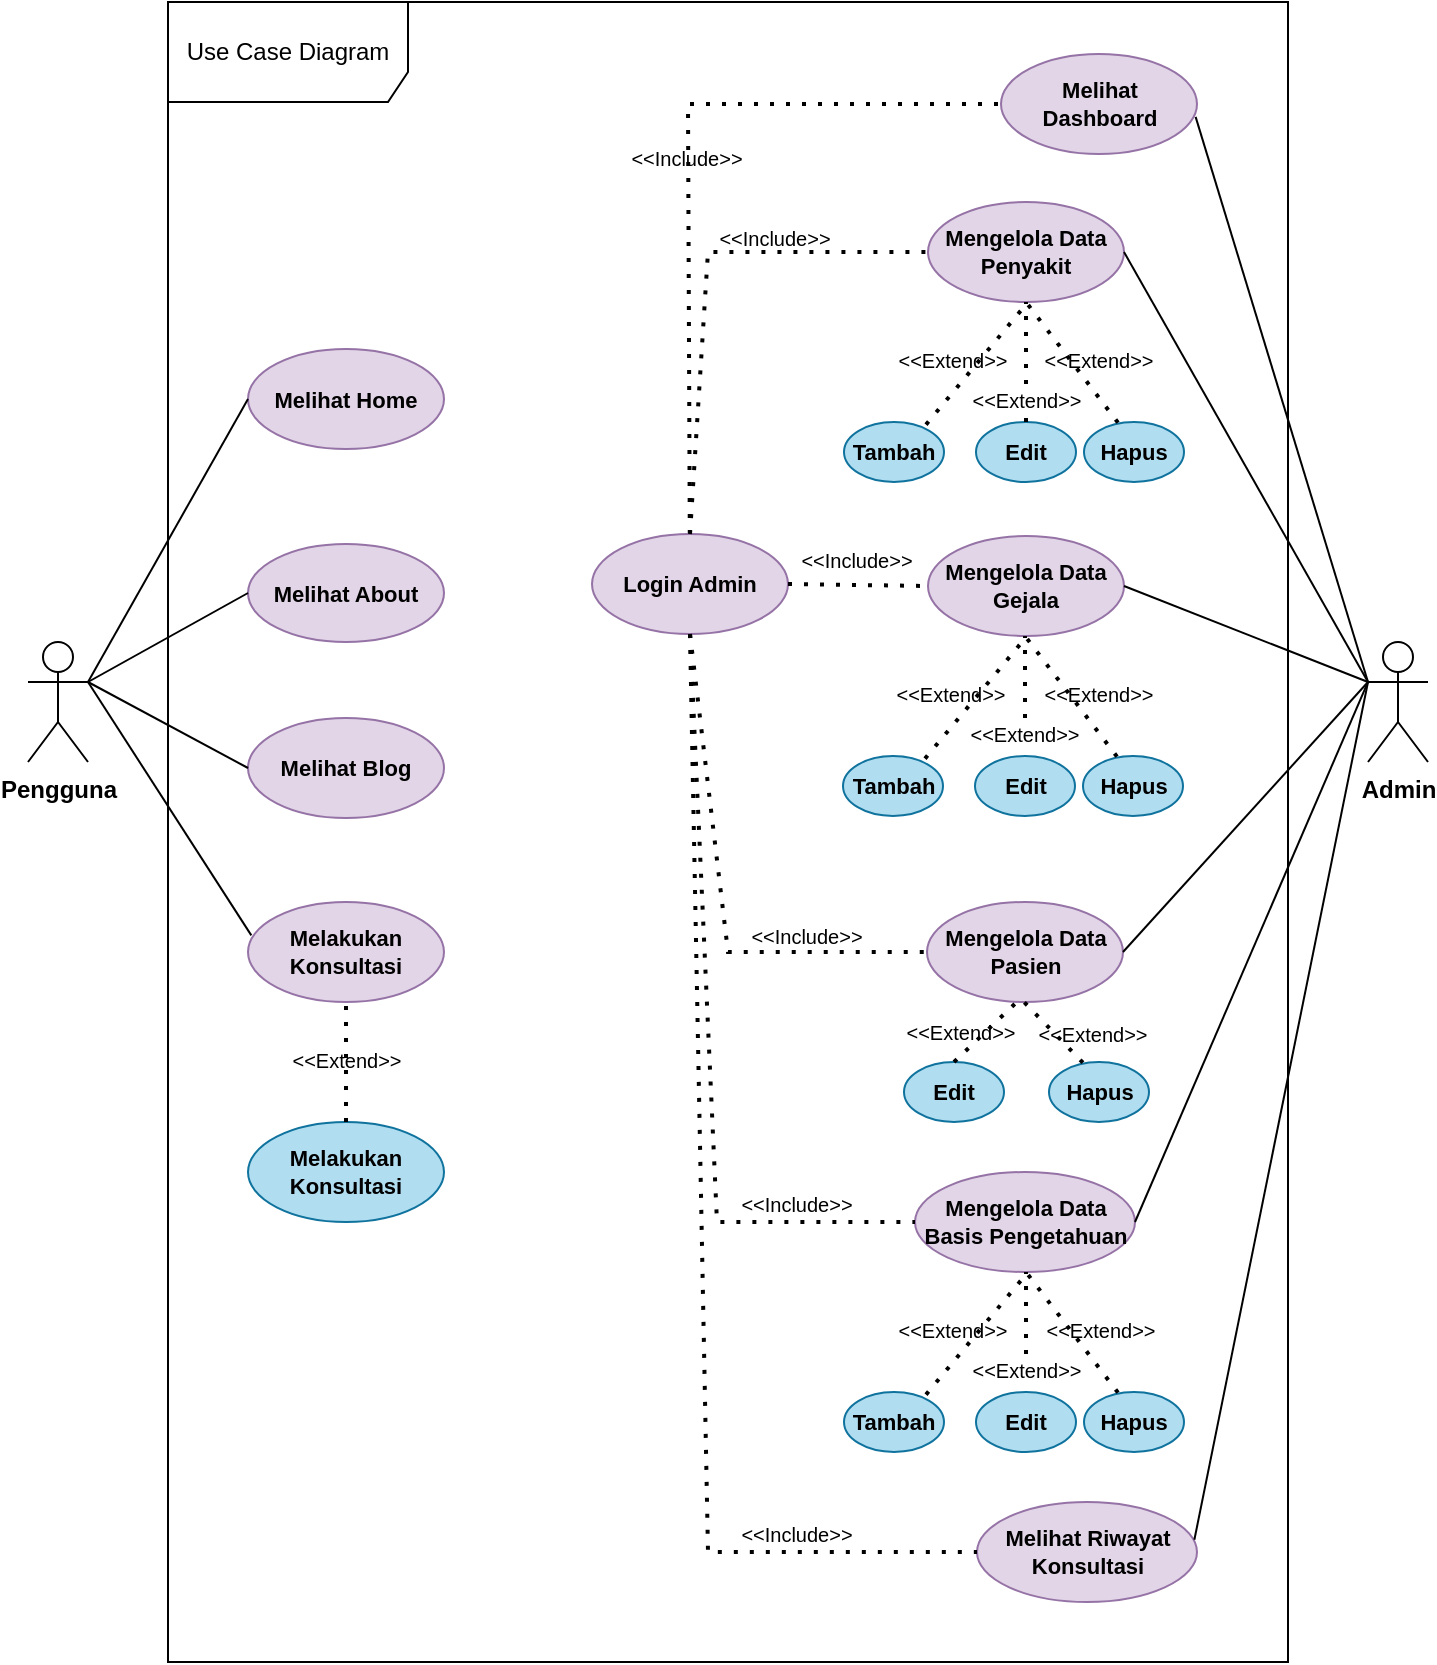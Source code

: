 <mxfile version="21.3.8" type="github" pages="2">
  <diagram name="Halaman-1" id="xa_9cUXO3RMpBKNxqR6e">
    <mxGraphModel dx="954" dy="616" grid="1" gridSize="10" guides="1" tooltips="1" connect="1" arrows="1" fold="1" page="1" pageScale="1" pageWidth="827" pageHeight="1169" math="0" shadow="0">
      <root>
        <mxCell id="0" />
        <mxCell id="1" parent="0" />
        <mxCell id="5mGTaYzWhihR_Vn_aPCU-1" value="Use Case Diagram" style="shape=umlFrame;whiteSpace=wrap;html=1;pointerEvents=0;width=120;height=50;" parent="1" vertex="1">
          <mxGeometry x="120" y="190" width="560" height="830" as="geometry" />
        </mxCell>
        <mxCell id="5mGTaYzWhihR_Vn_aPCU-12" value="&lt;b&gt;Pengguna&lt;/b&gt;" style="shape=umlActor;verticalLabelPosition=bottom;verticalAlign=top;html=1;" parent="1" vertex="1">
          <mxGeometry x="50" y="510" width="30" height="60" as="geometry" />
        </mxCell>
        <mxCell id="5mGTaYzWhihR_Vn_aPCU-14" value="&lt;b&gt;Admin&lt;/b&gt;" style="shape=umlActor;verticalLabelPosition=bottom;verticalAlign=top;html=1;" parent="1" vertex="1">
          <mxGeometry x="720" y="510" width="30" height="60" as="geometry" />
        </mxCell>
        <mxCell id="5mGTaYzWhihR_Vn_aPCU-16" value="&lt;span style=&quot;font-size: 11px;&quot;&gt;Melihat Home&lt;/span&gt;" style="ellipse;whiteSpace=wrap;html=1;fillColor=#e1d5e7;strokeColor=#9673a6;fontStyle=1;fontSize=11;" parent="1" vertex="1">
          <mxGeometry x="160" y="363.5" width="98" height="50" as="geometry" />
        </mxCell>
        <mxCell id="5mGTaYzWhihR_Vn_aPCU-19" value="Melakukan Konsultasi" style="ellipse;whiteSpace=wrap;html=1;align=center;fontStyle=1;fillColor=#e1d5e7;strokeColor=#9673a6;fontSize=11;" parent="1" vertex="1">
          <mxGeometry x="160" y="640" width="98" height="50" as="geometry" />
        </mxCell>
        <mxCell id="5mGTaYzWhihR_Vn_aPCU-23" value="Melihat About" style="ellipse;whiteSpace=wrap;html=1;align=center;fontStyle=1;fillColor=#e1d5e7;strokeColor=#9673a6;fontSize=11;" parent="1" vertex="1">
          <mxGeometry x="160" y="461" width="98" height="49" as="geometry" />
        </mxCell>
        <mxCell id="5mGTaYzWhihR_Vn_aPCU-24" value="Melihat Blog" style="ellipse;whiteSpace=wrap;html=1;align=center;fontStyle=1;fillColor=#e1d5e7;strokeColor=#9673a6;fontSize=11;" parent="1" vertex="1">
          <mxGeometry x="160" y="548" width="98" height="50" as="geometry" />
        </mxCell>
        <mxCell id="5mGTaYzWhihR_Vn_aPCU-26" value="" style="endArrow=none;html=1;rounded=0;entryX=0;entryY=0.5;entryDx=0;entryDy=0;exitX=1;exitY=0.333;exitDx=0;exitDy=0;exitPerimeter=0;" parent="1" source="5mGTaYzWhihR_Vn_aPCU-12" target="5mGTaYzWhihR_Vn_aPCU-16" edge="1">
          <mxGeometry width="50" height="50" relative="1" as="geometry">
            <mxPoint x="90" y="530" as="sourcePoint" />
            <mxPoint x="140" y="480" as="targetPoint" />
          </mxGeometry>
        </mxCell>
        <mxCell id="5mGTaYzWhihR_Vn_aPCU-27" value="" style="endArrow=none;html=1;rounded=0;entryX=0;entryY=0.5;entryDx=0;entryDy=0;" parent="1" target="5mGTaYzWhihR_Vn_aPCU-23" edge="1">
          <mxGeometry width="50" height="50" relative="1" as="geometry">
            <mxPoint x="80" y="530" as="sourcePoint" />
            <mxPoint x="160" y="510" as="targetPoint" />
          </mxGeometry>
        </mxCell>
        <mxCell id="5mGTaYzWhihR_Vn_aPCU-28" value="" style="endArrow=none;html=1;rounded=0;entryX=0;entryY=0.5;entryDx=0;entryDy=0;" parent="1" target="5mGTaYzWhihR_Vn_aPCU-24" edge="1">
          <mxGeometry width="50" height="50" relative="1" as="geometry">
            <mxPoint x="80" y="530" as="sourcePoint" />
            <mxPoint x="190" y="610" as="targetPoint" />
          </mxGeometry>
        </mxCell>
        <mxCell id="5mGTaYzWhihR_Vn_aPCU-29" value="" style="endArrow=none;html=1;rounded=0;entryX=0.017;entryY=0.334;entryDx=0;entryDy=0;entryPerimeter=0;" parent="1" target="5mGTaYzWhihR_Vn_aPCU-19" edge="1">
          <mxGeometry width="50" height="50" relative="1" as="geometry">
            <mxPoint x="80" y="530" as="sourcePoint" />
            <mxPoint x="190" y="680" as="targetPoint" />
          </mxGeometry>
        </mxCell>
        <mxCell id="5mGTaYzWhihR_Vn_aPCU-31" value="Melakukan Konsultasi" style="ellipse;whiteSpace=wrap;html=1;align=center;fontStyle=1;fontSize=11;fillColor=#b1ddf0;strokeColor=#10739e;" parent="1" vertex="1">
          <mxGeometry x="160" y="750" width="98" height="50" as="geometry" />
        </mxCell>
        <mxCell id="5mGTaYzWhihR_Vn_aPCU-35" value="" style="endArrow=none;dashed=1;html=1;dashPattern=1 3;strokeWidth=2;rounded=0;entryX=0.5;entryY=1;entryDx=0;entryDy=0;exitX=0.5;exitY=0;exitDx=0;exitDy=0;" parent="1" source="5mGTaYzWhihR_Vn_aPCU-31" target="5mGTaYzWhihR_Vn_aPCU-19" edge="1">
          <mxGeometry width="50" height="50" relative="1" as="geometry">
            <mxPoint x="210" y="740" as="sourcePoint" />
            <mxPoint x="260" y="690" as="targetPoint" />
          </mxGeometry>
        </mxCell>
        <mxCell id="5mGTaYzWhihR_Vn_aPCU-37" value="&lt;font style=&quot;font-size: 10px;&quot;&gt;&amp;lt;&amp;lt;Extend&amp;gt;&amp;gt;&lt;/font&gt;" style="text;html=1;strokeColor=none;fillColor=none;align=center;verticalAlign=middle;whiteSpace=wrap;rounded=0;fontStyle=0;fontSize=10;" parent="1" vertex="1">
          <mxGeometry x="174.5" y="711" width="69" height="15" as="geometry" />
        </mxCell>
        <mxCell id="5mGTaYzWhihR_Vn_aPCU-38" value="&lt;span style=&quot;font-size: 11px;&quot;&gt;Melihat Dashboard&lt;/span&gt;" style="ellipse;whiteSpace=wrap;html=1;fillColor=#e1d5e7;strokeColor=#9673a6;fontStyle=1;fontSize=11;" parent="1" vertex="1">
          <mxGeometry x="536.5" y="216" width="98" height="50" as="geometry" />
        </mxCell>
        <mxCell id="5mGTaYzWhihR_Vn_aPCU-39" value="&lt;span style=&quot;font-size: 11px;&quot;&gt;Melihat Riwayat Konsultasi&lt;/span&gt;" style="ellipse;whiteSpace=wrap;html=1;fillColor=#e1d5e7;strokeColor=#9673a6;fontStyle=1;fontSize=11;" parent="1" vertex="1">
          <mxGeometry x="524.5" y="940" width="110" height="50" as="geometry" />
        </mxCell>
        <mxCell id="5mGTaYzWhihR_Vn_aPCU-40" value="&lt;span style=&quot;font-size: 11px;&quot;&gt;Mengelola Data Pasien&lt;br&gt;&lt;/span&gt;" style="ellipse;whiteSpace=wrap;html=1;fillColor=#e1d5e7;strokeColor=#9673a6;fontStyle=1;fontSize=11;" parent="1" vertex="1">
          <mxGeometry x="499.5" y="640" width="98" height="50" as="geometry" />
        </mxCell>
        <mxCell id="5mGTaYzWhihR_Vn_aPCU-41" value="&lt;span style=&quot;font-size: 11px;&quot;&gt;Mengelola Data Penyakit&lt;br&gt;&lt;/span&gt;" style="ellipse;whiteSpace=wrap;html=1;fillColor=#e1d5e7;strokeColor=#9673a6;fontStyle=1;fontSize=11;" parent="1" vertex="1">
          <mxGeometry x="500" y="290" width="98" height="50" as="geometry" />
        </mxCell>
        <mxCell id="5mGTaYzWhihR_Vn_aPCU-42" value="&lt;span style=&quot;font-size: 11px;&quot;&gt;Mengelola Data Gejala&lt;br&gt;&lt;/span&gt;" style="ellipse;whiteSpace=wrap;html=1;fillColor=#e1d5e7;strokeColor=#9673a6;fontStyle=1;fontSize=11;" parent="1" vertex="1">
          <mxGeometry x="500" y="457" width="98" height="50" as="geometry" />
        </mxCell>
        <mxCell id="5mGTaYzWhihR_Vn_aPCU-43" value="&lt;span style=&quot;font-size: 11px;&quot;&gt;Mengelola Data Basis Pengetahuan&lt;br&gt;&lt;/span&gt;" style="ellipse;whiteSpace=wrap;html=1;fillColor=#e1d5e7;strokeColor=#9673a6;fontStyle=1;fontSize=11;" parent="1" vertex="1">
          <mxGeometry x="493.5" y="775" width="110" height="50" as="geometry" />
        </mxCell>
        <mxCell id="5mGTaYzWhihR_Vn_aPCU-60" value="" style="endArrow=none;html=1;rounded=0;entryX=1;entryY=0.5;entryDx=0;entryDy=0;exitX=0;exitY=0.333;exitDx=0;exitDy=0;exitPerimeter=0;" parent="1" source="5mGTaYzWhihR_Vn_aPCU-14" target="5mGTaYzWhihR_Vn_aPCU-41" edge="1">
          <mxGeometry width="50" height="50" relative="1" as="geometry">
            <mxPoint x="580" y="475" as="sourcePoint" />
            <mxPoint x="702" y="370" as="targetPoint" />
          </mxGeometry>
        </mxCell>
        <mxCell id="5mGTaYzWhihR_Vn_aPCU-61" value="" style="endArrow=none;html=1;rounded=0;entryX=1;entryY=0.5;entryDx=0;entryDy=0;exitX=0;exitY=0.333;exitDx=0;exitDy=0;exitPerimeter=0;" parent="1" source="5mGTaYzWhihR_Vn_aPCU-14" target="5mGTaYzWhihR_Vn_aPCU-42" edge="1">
          <mxGeometry width="50" height="50" relative="1" as="geometry">
            <mxPoint x="720" y="430" as="sourcePoint" />
            <mxPoint x="608" y="325" as="targetPoint" />
          </mxGeometry>
        </mxCell>
        <mxCell id="5mGTaYzWhihR_Vn_aPCU-62" value="" style="endArrow=none;html=1;rounded=0;entryX=1;entryY=0.5;entryDx=0;entryDy=0;" parent="1" target="5mGTaYzWhihR_Vn_aPCU-40" edge="1">
          <mxGeometry width="50" height="50" relative="1" as="geometry">
            <mxPoint x="720" y="530" as="sourcePoint" />
            <mxPoint x="608" y="455" as="targetPoint" />
          </mxGeometry>
        </mxCell>
        <mxCell id="5mGTaYzWhihR_Vn_aPCU-63" value="" style="endArrow=none;html=1;rounded=0;entryX=1;entryY=0.5;entryDx=0;entryDy=0;exitX=0;exitY=0.333;exitDx=0;exitDy=0;exitPerimeter=0;" parent="1" source="5mGTaYzWhihR_Vn_aPCU-14" target="5mGTaYzWhihR_Vn_aPCU-43" edge="1">
          <mxGeometry width="50" height="50" relative="1" as="geometry">
            <mxPoint x="720" y="430" as="sourcePoint" />
            <mxPoint x="608" y="565" as="targetPoint" />
          </mxGeometry>
        </mxCell>
        <mxCell id="5mGTaYzWhihR_Vn_aPCU-69" value="Hapus" style="ellipse;whiteSpace=wrap;html=1;align=center;fontStyle=1;fontSize=11;fillColor=#b1ddf0;strokeColor=#10739e;" parent="1" vertex="1">
          <mxGeometry x="560.5" y="720" width="50" height="30" as="geometry" />
        </mxCell>
        <mxCell id="5mGTaYzWhihR_Vn_aPCU-72" value="Edit" style="ellipse;whiteSpace=wrap;html=1;align=center;fontStyle=1;fontSize=11;fillColor=#b1ddf0;strokeColor=#10739e;" parent="1" vertex="1">
          <mxGeometry x="488" y="720" width="50" height="30" as="geometry" />
        </mxCell>
        <mxCell id="5mGTaYzWhihR_Vn_aPCU-77" value="" style="endArrow=none;html=1;rounded=0;entryX=0.988;entryY=0.378;entryDx=0;entryDy=0;exitX=0;exitY=0.333;exitDx=0;exitDy=0;exitPerimeter=0;entryPerimeter=0;" parent="1" source="5mGTaYzWhihR_Vn_aPCU-14" target="5mGTaYzWhihR_Vn_aPCU-39" edge="1">
          <mxGeometry width="50" height="50" relative="1" as="geometry">
            <mxPoint x="720" y="430" as="sourcePoint" />
            <mxPoint x="614" y="675" as="targetPoint" />
          </mxGeometry>
        </mxCell>
        <mxCell id="5mGTaYzWhihR_Vn_aPCU-79" value="Hapus" style="ellipse;whiteSpace=wrap;html=1;align=center;fontStyle=1;fontSize=11;fillColor=#b1ddf0;strokeColor=#10739e;" parent="1" vertex="1">
          <mxGeometry x="578" y="400" width="50" height="30" as="geometry" />
        </mxCell>
        <mxCell id="5mGTaYzWhihR_Vn_aPCU-80" value="Edit" style="ellipse;whiteSpace=wrap;html=1;align=center;fontStyle=1;fontSize=11;fillColor=#b1ddf0;strokeColor=#10739e;" parent="1" vertex="1">
          <mxGeometry x="524" y="400" width="50" height="30" as="geometry" />
        </mxCell>
        <mxCell id="5mGTaYzWhihR_Vn_aPCU-81" value="Tambah" style="ellipse;whiteSpace=wrap;html=1;align=center;fontStyle=1;fontSize=11;fillColor=#b1ddf0;strokeColor=#10739e;" parent="1" vertex="1">
          <mxGeometry x="458" y="400" width="50" height="30" as="geometry" />
        </mxCell>
        <mxCell id="5mGTaYzWhihR_Vn_aPCU-85" value="" style="endArrow=none;html=1;rounded=0;entryX=0.993;entryY=0.629;entryDx=0;entryDy=0;entryPerimeter=0;" parent="1" target="5mGTaYzWhihR_Vn_aPCU-38" edge="1">
          <mxGeometry width="50" height="50" relative="1" as="geometry">
            <mxPoint x="720" y="530" as="sourcePoint" />
            <mxPoint x="608" y="325" as="targetPoint" />
          </mxGeometry>
        </mxCell>
        <mxCell id="5mGTaYzWhihR_Vn_aPCU-86" value="" style="endArrow=none;dashed=1;html=1;dashPattern=1 3;strokeWidth=2;rounded=0;exitX=0.82;exitY=0.044;exitDx=0;exitDy=0;exitPerimeter=0;" parent="1" source="5mGTaYzWhihR_Vn_aPCU-81" edge="1">
          <mxGeometry width="50" height="50" relative="1" as="geometry">
            <mxPoint x="460" y="320" as="sourcePoint" />
            <mxPoint x="550" y="340" as="targetPoint" />
          </mxGeometry>
        </mxCell>
        <mxCell id="5mGTaYzWhihR_Vn_aPCU-87" value="" style="endArrow=none;dashed=1;html=1;dashPattern=1 3;strokeWidth=2;rounded=0;entryX=0.5;entryY=1;entryDx=0;entryDy=0;exitX=0.5;exitY=0;exitDx=0;exitDy=0;" parent="1" source="5mGTaYzWhihR_Vn_aPCU-90" target="5mGTaYzWhihR_Vn_aPCU-41" edge="1">
          <mxGeometry width="50" height="50" relative="1" as="geometry">
            <mxPoint x="495" y="370" as="sourcePoint" />
            <mxPoint x="549" y="350" as="targetPoint" />
          </mxGeometry>
        </mxCell>
        <mxCell id="5mGTaYzWhihR_Vn_aPCU-88" value="" style="endArrow=none;dashed=1;html=1;dashPattern=1 3;strokeWidth=2;rounded=0;entryX=0.5;entryY=1;entryDx=0;entryDy=0;exitX=0.34;exitY=0.011;exitDx=0;exitDy=0;exitPerimeter=0;" parent="1" source="5mGTaYzWhihR_Vn_aPCU-79" target="5mGTaYzWhihR_Vn_aPCU-41" edge="1">
          <mxGeometry width="50" height="50" relative="1" as="geometry">
            <mxPoint x="495" y="370" as="sourcePoint" />
            <mxPoint x="549" y="350" as="targetPoint" />
          </mxGeometry>
        </mxCell>
        <mxCell id="5mGTaYzWhihR_Vn_aPCU-89" value="&lt;font style=&quot;font-size: 10px;&quot;&gt;&amp;lt;&amp;lt;Extend&amp;gt;&amp;gt;&lt;/font&gt;" style="text;html=1;strokeColor=none;fillColor=none;align=center;verticalAlign=middle;whiteSpace=wrap;rounded=0;fontStyle=0;fontSize=10;" parent="1" vertex="1">
          <mxGeometry x="477.5" y="361" width="69" height="15" as="geometry" />
        </mxCell>
        <mxCell id="5mGTaYzWhihR_Vn_aPCU-91" value="" style="endArrow=none;dashed=1;html=1;dashPattern=1 3;strokeWidth=2;rounded=0;entryX=0.5;entryY=1;entryDx=0;entryDy=0;exitX=0.5;exitY=0;exitDx=0;exitDy=0;" parent="1" source="5mGTaYzWhihR_Vn_aPCU-80" target="5mGTaYzWhihR_Vn_aPCU-90" edge="1">
          <mxGeometry width="50" height="50" relative="1" as="geometry">
            <mxPoint x="549" y="400" as="sourcePoint" />
            <mxPoint x="549" y="340" as="targetPoint" />
          </mxGeometry>
        </mxCell>
        <mxCell id="5mGTaYzWhihR_Vn_aPCU-90" value="&lt;font style=&quot;font-size: 10px;&quot;&gt;&amp;lt;&amp;lt;Extend&amp;gt;&amp;gt;&lt;/font&gt;" style="text;html=1;strokeColor=none;fillColor=none;align=center;verticalAlign=middle;whiteSpace=wrap;rounded=0;fontStyle=0;fontSize=10;" parent="1" vertex="1">
          <mxGeometry x="514.5" y="381" width="69" height="15" as="geometry" />
        </mxCell>
        <mxCell id="5mGTaYzWhihR_Vn_aPCU-92" value="&lt;font style=&quot;font-size: 10px;&quot;&gt;&amp;lt;&amp;lt;Extend&amp;gt;&amp;gt;&lt;/font&gt;" style="text;html=1;strokeColor=none;fillColor=none;align=center;verticalAlign=middle;whiteSpace=wrap;rounded=0;fontStyle=0;fontSize=10;" parent="1" vertex="1">
          <mxGeometry x="550.5" y="361" width="69" height="15" as="geometry" />
        </mxCell>
        <mxCell id="5mGTaYzWhihR_Vn_aPCU-93" value="Hapus" style="ellipse;whiteSpace=wrap;html=1;align=center;fontStyle=1;fontSize=11;fillColor=#b1ddf0;strokeColor=#10739e;" parent="1" vertex="1">
          <mxGeometry x="577.5" y="567" width="50" height="30" as="geometry" />
        </mxCell>
        <mxCell id="5mGTaYzWhihR_Vn_aPCU-94" value="Edit" style="ellipse;whiteSpace=wrap;html=1;align=center;fontStyle=1;fontSize=11;fillColor=#b1ddf0;strokeColor=#10739e;" parent="1" vertex="1">
          <mxGeometry x="523.5" y="567" width="50" height="30" as="geometry" />
        </mxCell>
        <mxCell id="5mGTaYzWhihR_Vn_aPCU-95" value="Tambah" style="ellipse;whiteSpace=wrap;html=1;align=center;fontStyle=1;fontSize=11;fillColor=#b1ddf0;strokeColor=#10739e;" parent="1" vertex="1">
          <mxGeometry x="457.5" y="567" width="50" height="30" as="geometry" />
        </mxCell>
        <mxCell id="5mGTaYzWhihR_Vn_aPCU-96" value="" style="endArrow=none;dashed=1;html=1;dashPattern=1 3;strokeWidth=2;rounded=0;exitX=0.82;exitY=0.044;exitDx=0;exitDy=0;exitPerimeter=0;" parent="1" source="5mGTaYzWhihR_Vn_aPCU-95" edge="1">
          <mxGeometry width="50" height="50" relative="1" as="geometry">
            <mxPoint x="459.5" y="487" as="sourcePoint" />
            <mxPoint x="549.5" y="507" as="targetPoint" />
          </mxGeometry>
        </mxCell>
        <mxCell id="5mGTaYzWhihR_Vn_aPCU-97" value="" style="endArrow=none;dashed=1;html=1;dashPattern=1 3;strokeWidth=2;rounded=0;entryX=0.5;entryY=1;entryDx=0;entryDy=0;exitX=0.5;exitY=0;exitDx=0;exitDy=0;" parent="1" source="5mGTaYzWhihR_Vn_aPCU-100" edge="1">
          <mxGeometry width="50" height="50" relative="1" as="geometry">
            <mxPoint x="494.5" y="537" as="sourcePoint" />
            <mxPoint x="548.5" y="507" as="targetPoint" />
          </mxGeometry>
        </mxCell>
        <mxCell id="5mGTaYzWhihR_Vn_aPCU-98" value="" style="endArrow=none;dashed=1;html=1;dashPattern=1 3;strokeWidth=2;rounded=0;entryX=0.5;entryY=1;entryDx=0;entryDy=0;exitX=0.34;exitY=0.011;exitDx=0;exitDy=0;exitPerimeter=0;" parent="1" source="5mGTaYzWhihR_Vn_aPCU-93" edge="1">
          <mxGeometry width="50" height="50" relative="1" as="geometry">
            <mxPoint x="494.5" y="537" as="sourcePoint" />
            <mxPoint x="548.5" y="507" as="targetPoint" />
          </mxGeometry>
        </mxCell>
        <mxCell id="5mGTaYzWhihR_Vn_aPCU-99" value="&lt;font style=&quot;font-size: 10px;&quot;&gt;&amp;lt;&amp;lt;Extend&amp;gt;&amp;gt;&lt;/font&gt;" style="text;html=1;strokeColor=none;fillColor=none;align=center;verticalAlign=middle;whiteSpace=wrap;rounded=0;fontStyle=0;fontSize=10;" parent="1" vertex="1">
          <mxGeometry x="477" y="528" width="69" height="15" as="geometry" />
        </mxCell>
        <mxCell id="5mGTaYzWhihR_Vn_aPCU-100" value="&lt;font style=&quot;font-size: 10px;&quot;&gt;&amp;lt;&amp;lt;Extend&amp;gt;&amp;gt;&lt;/font&gt;" style="text;html=1;strokeColor=none;fillColor=none;align=center;verticalAlign=middle;whiteSpace=wrap;rounded=0;fontStyle=0;fontSize=10;" parent="1" vertex="1">
          <mxGeometry x="514" y="548" width="69" height="15" as="geometry" />
        </mxCell>
        <mxCell id="5mGTaYzWhihR_Vn_aPCU-101" value="&lt;font style=&quot;font-size: 10px;&quot;&gt;&amp;lt;&amp;lt;Extend&amp;gt;&amp;gt;&lt;/font&gt;" style="text;html=1;strokeColor=none;fillColor=none;align=center;verticalAlign=middle;whiteSpace=wrap;rounded=0;fontStyle=0;fontSize=10;" parent="1" vertex="1">
          <mxGeometry x="551" y="528" width="69" height="15" as="geometry" />
        </mxCell>
        <mxCell id="5mGTaYzWhihR_Vn_aPCU-102" value="" style="endArrow=none;dashed=1;html=1;dashPattern=1 3;strokeWidth=2;rounded=0;entryX=0.5;entryY=1;entryDx=0;entryDy=0;exitX=0.339;exitY=0.011;exitDx=0;exitDy=0;exitPerimeter=0;" parent="1" source="5mGTaYzWhihR_Vn_aPCU-69" edge="1">
          <mxGeometry width="50" height="50" relative="1" as="geometry">
            <mxPoint x="574" y="711" as="sourcePoint" />
            <mxPoint x="548" y="690" as="targetPoint" />
          </mxGeometry>
        </mxCell>
        <mxCell id="5mGTaYzWhihR_Vn_aPCU-103" value="&lt;font style=&quot;font-size: 10px;&quot;&gt;&amp;lt;&amp;lt;Extend&amp;gt;&amp;gt;&lt;/font&gt;" style="text;html=1;strokeColor=none;fillColor=none;align=center;verticalAlign=middle;whiteSpace=wrap;rounded=0;fontStyle=0;fontSize=10;" parent="1" vertex="1">
          <mxGeometry x="548" y="698" width="69" height="15" as="geometry" />
        </mxCell>
        <mxCell id="5mGTaYzWhihR_Vn_aPCU-107" value="" style="endArrow=none;dashed=1;html=1;dashPattern=1 3;strokeWidth=2;rounded=0;entryX=0.45;entryY=1.016;entryDx=0;entryDy=0;exitX=0.5;exitY=0;exitDx=0;exitDy=0;entryPerimeter=0;" parent="1" source="5mGTaYzWhihR_Vn_aPCU-72" target="5mGTaYzWhihR_Vn_aPCU-40" edge="1">
          <mxGeometry width="50" height="50" relative="1" as="geometry">
            <mxPoint x="474.5" y="710" as="sourcePoint" />
            <mxPoint x="445.5" y="680" as="targetPoint" />
          </mxGeometry>
        </mxCell>
        <mxCell id="5mGTaYzWhihR_Vn_aPCU-108" value="&lt;font style=&quot;font-size: 10px;&quot;&gt;&amp;lt;&amp;lt;Extend&amp;gt;&amp;gt;&lt;/font&gt;" style="text;html=1;strokeColor=none;fillColor=none;align=center;verticalAlign=middle;whiteSpace=wrap;rounded=0;fontStyle=0;fontSize=10;" parent="1" vertex="1">
          <mxGeometry x="480.5" y="699" width="71" height="12" as="geometry" />
        </mxCell>
        <mxCell id="5mGTaYzWhihR_Vn_aPCU-109" value="Hapus" style="ellipse;whiteSpace=wrap;html=1;align=center;fontStyle=1;fontSize=11;fillColor=#b1ddf0;strokeColor=#10739e;" parent="1" vertex="1">
          <mxGeometry x="578" y="885" width="50" height="30" as="geometry" />
        </mxCell>
        <mxCell id="5mGTaYzWhihR_Vn_aPCU-110" value="Edit" style="ellipse;whiteSpace=wrap;html=1;align=center;fontStyle=1;fontSize=11;fillColor=#b1ddf0;strokeColor=#10739e;" parent="1" vertex="1">
          <mxGeometry x="524" y="885" width="50" height="30" as="geometry" />
        </mxCell>
        <mxCell id="5mGTaYzWhihR_Vn_aPCU-111" value="Tambah" style="ellipse;whiteSpace=wrap;html=1;align=center;fontStyle=1;fontSize=11;fillColor=#b1ddf0;strokeColor=#10739e;" parent="1" vertex="1">
          <mxGeometry x="458" y="885" width="50" height="30" as="geometry" />
        </mxCell>
        <mxCell id="5mGTaYzWhihR_Vn_aPCU-112" value="" style="endArrow=none;dashed=1;html=1;dashPattern=1 3;strokeWidth=2;rounded=0;exitX=0.82;exitY=0.044;exitDx=0;exitDy=0;exitPerimeter=0;" parent="1" source="5mGTaYzWhihR_Vn_aPCU-111" edge="1">
          <mxGeometry width="50" height="50" relative="1" as="geometry">
            <mxPoint x="460" y="805" as="sourcePoint" />
            <mxPoint x="550" y="825" as="targetPoint" />
          </mxGeometry>
        </mxCell>
        <mxCell id="5mGTaYzWhihR_Vn_aPCU-113" value="" style="endArrow=none;dashed=1;html=1;dashPattern=1 3;strokeWidth=2;rounded=0;entryX=0.5;entryY=1;entryDx=0;entryDy=0;exitX=0.5;exitY=0;exitDx=0;exitDy=0;" parent="1" source="5mGTaYzWhihR_Vn_aPCU-116" edge="1">
          <mxGeometry width="50" height="50" relative="1" as="geometry">
            <mxPoint x="495" y="855" as="sourcePoint" />
            <mxPoint x="549" y="825" as="targetPoint" />
          </mxGeometry>
        </mxCell>
        <mxCell id="5mGTaYzWhihR_Vn_aPCU-114" value="" style="endArrow=none;dashed=1;html=1;dashPattern=1 3;strokeWidth=2;rounded=0;entryX=0.5;entryY=1;entryDx=0;entryDy=0;exitX=0.34;exitY=0.011;exitDx=0;exitDy=0;exitPerimeter=0;" parent="1" source="5mGTaYzWhihR_Vn_aPCU-109" edge="1">
          <mxGeometry width="50" height="50" relative="1" as="geometry">
            <mxPoint x="495" y="855" as="sourcePoint" />
            <mxPoint x="549" y="825" as="targetPoint" />
          </mxGeometry>
        </mxCell>
        <mxCell id="5mGTaYzWhihR_Vn_aPCU-115" value="&lt;font style=&quot;font-size: 10px;&quot;&gt;&amp;lt;&amp;lt;Extend&amp;gt;&amp;gt;&lt;/font&gt;" style="text;html=1;strokeColor=none;fillColor=none;align=center;verticalAlign=middle;whiteSpace=wrap;rounded=0;fontStyle=0;fontSize=10;" parent="1" vertex="1">
          <mxGeometry x="477.5" y="846" width="69" height="15" as="geometry" />
        </mxCell>
        <mxCell id="5mGTaYzWhihR_Vn_aPCU-116" value="&lt;font style=&quot;font-size: 10px;&quot;&gt;&amp;lt;&amp;lt;Extend&amp;gt;&amp;gt;&lt;/font&gt;" style="text;html=1;strokeColor=none;fillColor=none;align=center;verticalAlign=middle;whiteSpace=wrap;rounded=0;fontStyle=0;fontSize=10;" parent="1" vertex="1">
          <mxGeometry x="514.5" y="866" width="69" height="15" as="geometry" />
        </mxCell>
        <mxCell id="5mGTaYzWhihR_Vn_aPCU-117" value="&lt;font style=&quot;font-size: 10px;&quot;&gt;&amp;lt;&amp;lt;Extend&amp;gt;&amp;gt;&lt;/font&gt;" style="text;html=1;strokeColor=none;fillColor=none;align=center;verticalAlign=middle;whiteSpace=wrap;rounded=0;fontStyle=0;fontSize=10;" parent="1" vertex="1">
          <mxGeometry x="551.5" y="846" width="69" height="15" as="geometry" />
        </mxCell>
        <mxCell id="5mGTaYzWhihR_Vn_aPCU-121" value="" style="endArrow=none;dashed=1;html=1;dashPattern=1 3;strokeWidth=2;rounded=0;entryX=0;entryY=0.5;entryDx=0;entryDy=0;" parent="1" source="5mGTaYzWhihR_Vn_aPCU-122" target="5mGTaYzWhihR_Vn_aPCU-38" edge="1">
          <mxGeometry width="50" height="50" relative="1" as="geometry">
            <mxPoint x="408" y="290" as="sourcePoint" />
            <mxPoint x="458" y="240" as="targetPoint" />
            <Array as="points">
              <mxPoint x="380" y="241" />
            </Array>
          </mxGeometry>
        </mxCell>
        <mxCell id="5mGTaYzWhihR_Vn_aPCU-122" value="&lt;span style=&quot;font-size: 11px;&quot;&gt;Login Admin&lt;/span&gt;" style="ellipse;whiteSpace=wrap;html=1;fillColor=#e1d5e7;strokeColor=#9673a6;fontStyle=1;fontSize=11;" parent="1" vertex="1">
          <mxGeometry x="332" y="456" width="98" height="50" as="geometry" />
        </mxCell>
        <mxCell id="5mGTaYzWhihR_Vn_aPCU-123" value="&lt;font style=&quot;font-size: 10px;&quot;&gt;&amp;lt;&amp;lt;Include&amp;gt;&amp;gt;&lt;/font&gt;" style="text;html=1;strokeColor=none;fillColor=none;align=center;verticalAlign=middle;whiteSpace=wrap;rounded=0;fontStyle=0;fontSize=10;" parent="1" vertex="1">
          <mxGeometry x="345" y="260" width="69" height="15" as="geometry" />
        </mxCell>
        <mxCell id="5mGTaYzWhihR_Vn_aPCU-124" value="" style="endArrow=none;dashed=1;html=1;dashPattern=1 3;strokeWidth=2;rounded=0;entryX=0;entryY=0.5;entryDx=0;entryDy=0;exitX=0.5;exitY=0;exitDx=0;exitDy=0;" parent="1" source="5mGTaYzWhihR_Vn_aPCU-122" target="5mGTaYzWhihR_Vn_aPCU-41" edge="1">
          <mxGeometry width="50" height="50" relative="1" as="geometry">
            <mxPoint x="359" y="470" as="sourcePoint" />
            <mxPoint x="546" y="251" as="targetPoint" />
            <Array as="points">
              <mxPoint x="390" y="315" />
            </Array>
          </mxGeometry>
        </mxCell>
        <mxCell id="5mGTaYzWhihR_Vn_aPCU-126" value="" style="endArrow=none;dashed=1;html=1;dashPattern=1 3;strokeWidth=2;rounded=0;entryX=0;entryY=0.5;entryDx=0;entryDy=0;exitX=1;exitY=0.5;exitDx=0;exitDy=0;" parent="1" source="5mGTaYzWhihR_Vn_aPCU-122" target="5mGTaYzWhihR_Vn_aPCU-42" edge="1">
          <mxGeometry width="50" height="50" relative="1" as="geometry">
            <mxPoint x="410" y="540" as="sourcePoint" />
            <mxPoint x="460" y="490" as="targetPoint" />
          </mxGeometry>
        </mxCell>
        <mxCell id="5mGTaYzWhihR_Vn_aPCU-127" value="&lt;font style=&quot;font-size: 10px;&quot;&gt;&amp;lt;&amp;lt;Include&amp;gt;&amp;gt;&lt;/font&gt;" style="text;html=1;strokeColor=none;fillColor=none;align=center;verticalAlign=middle;whiteSpace=wrap;rounded=0;fontStyle=0;fontSize=10;" parent="1" vertex="1">
          <mxGeometry x="389" y="300" width="69" height="15" as="geometry" />
        </mxCell>
        <mxCell id="5mGTaYzWhihR_Vn_aPCU-128" value="&lt;font style=&quot;font-size: 10px;&quot;&gt;&amp;lt;&amp;lt;Include&amp;gt;&amp;gt;&lt;/font&gt;" style="text;html=1;strokeColor=none;fillColor=none;align=center;verticalAlign=middle;whiteSpace=wrap;rounded=0;fontStyle=0;fontSize=10;" parent="1" vertex="1">
          <mxGeometry x="430" y="461" width="69" height="15" as="geometry" />
        </mxCell>
        <mxCell id="5mGTaYzWhihR_Vn_aPCU-129" value="" style="endArrow=none;dashed=1;html=1;dashPattern=1 3;strokeWidth=2;rounded=0;entryX=0;entryY=0.5;entryDx=0;entryDy=0;exitX=0.5;exitY=1;exitDx=0;exitDy=0;" parent="1" source="5mGTaYzWhihR_Vn_aPCU-122" target="5mGTaYzWhihR_Vn_aPCU-40" edge="1">
          <mxGeometry width="50" height="50" relative="1" as="geometry">
            <mxPoint x="379" y="650" as="sourcePoint" />
            <mxPoint x="449" y="651" as="targetPoint" />
            <Array as="points">
              <mxPoint x="400" y="665" />
            </Array>
          </mxGeometry>
        </mxCell>
        <mxCell id="5mGTaYzWhihR_Vn_aPCU-130" value="" style="endArrow=none;dashed=1;html=1;dashPattern=1 3;strokeWidth=2;rounded=0;exitX=0.5;exitY=1;exitDx=0;exitDy=0;entryX=0;entryY=0.5;entryDx=0;entryDy=0;" parent="1" source="5mGTaYzWhihR_Vn_aPCU-122" target="5mGTaYzWhihR_Vn_aPCU-43" edge="1">
          <mxGeometry width="50" height="50" relative="1" as="geometry">
            <mxPoint x="375.5" y="641" as="sourcePoint" />
            <mxPoint x="490" y="800" as="targetPoint" />
            <Array as="points">
              <mxPoint x="394.5" y="800" />
            </Array>
          </mxGeometry>
        </mxCell>
        <mxCell id="5mGTaYzWhihR_Vn_aPCU-131" value="" style="endArrow=none;dashed=1;html=1;dashPattern=1 3;strokeWidth=2;rounded=0;exitX=0.5;exitY=1;exitDx=0;exitDy=0;entryX=0;entryY=0.5;entryDx=0;entryDy=0;" parent="1" source="5mGTaYzWhihR_Vn_aPCU-122" target="5mGTaYzWhihR_Vn_aPCU-39" edge="1">
          <mxGeometry width="50" height="50" relative="1" as="geometry">
            <mxPoint x="402.5" y="670" as="sourcePoint" />
            <mxPoint x="514.5" y="964" as="targetPoint" />
            <Array as="points">
              <mxPoint x="390" y="965" />
            </Array>
          </mxGeometry>
        </mxCell>
        <mxCell id="5mGTaYzWhihR_Vn_aPCU-132" value="&lt;font style=&quot;font-size: 10px;&quot;&gt;&amp;lt;&amp;lt;Include&amp;gt;&amp;gt;&lt;/font&gt;" style="text;html=1;strokeColor=none;fillColor=none;align=center;verticalAlign=middle;whiteSpace=wrap;rounded=0;fontStyle=0;fontSize=10;" parent="1" vertex="1">
          <mxGeometry x="405" y="649" width="69" height="15" as="geometry" />
        </mxCell>
        <mxCell id="5mGTaYzWhihR_Vn_aPCU-133" value="&lt;font style=&quot;font-size: 10px;&quot;&gt;&amp;lt;&amp;lt;Include&amp;gt;&amp;gt;&lt;/font&gt;" style="text;html=1;strokeColor=none;fillColor=none;align=center;verticalAlign=middle;whiteSpace=wrap;rounded=0;fontStyle=0;fontSize=10;" parent="1" vertex="1">
          <mxGeometry x="400" y="783" width="69" height="15" as="geometry" />
        </mxCell>
        <mxCell id="5mGTaYzWhihR_Vn_aPCU-134" value="&lt;font style=&quot;font-size: 10px;&quot;&gt;&amp;lt;&amp;lt;Include&amp;gt;&amp;gt;&lt;/font&gt;" style="text;html=1;strokeColor=none;fillColor=none;align=center;verticalAlign=middle;whiteSpace=wrap;rounded=0;fontStyle=0;fontSize=10;" parent="1" vertex="1">
          <mxGeometry x="400" y="948" width="69" height="15" as="geometry" />
        </mxCell>
      </root>
    </mxGraphModel>
  </diagram>
  <diagram id="iMd1nDzgr6FXD8jWt2x9" name="Halaman-2">
    <mxGraphModel dx="954" dy="616" grid="1" gridSize="10" guides="1" tooltips="1" connect="1" arrows="1" fold="1" page="1" pageScale="1" pageWidth="827" pageHeight="1169" math="0" shadow="0">
      <root>
        <mxCell id="0" />
        <mxCell id="1" parent="0" />
        <mxCell id="gSYOyBRMMKfilyAsC5QI-1" value="&lt;font style=&quot;font-size: 12px;&quot;&gt;Activity Melakukan Konsultasi Pengguna&lt;/font&gt;" style="shape=umlFrame;whiteSpace=wrap;html=1;pointerEvents=0;width=150;height=40;strokeWidth=2;" vertex="1" parent="1">
          <mxGeometry x="80" y="40" width="640" height="640" as="geometry" />
        </mxCell>
        <mxCell id="gSYOyBRMMKfilyAsC5QI-5" value="" style="verticalLabelPosition=bottom;verticalAlign=top;html=1;shape=mxgraph.basic.rect;fillColor2=none;strokeWidth=2;size=20;indent=5;fillColor=none;strokeColor=default;" vertex="1" parent="1">
          <mxGeometry x="400" y="120" width="240" height="480" as="geometry" />
        </mxCell>
        <mxCell id="gSYOyBRMMKfilyAsC5QI-8" value="" style="verticalLabelPosition=bottom;verticalAlign=top;html=1;shape=mxgraph.basic.rect;fillColor2=none;strokeWidth=2;size=20;indent=5;fillColor=none;strokeColor=default;" vertex="1" parent="1">
          <mxGeometry x="160" y="120" width="240" height="480" as="geometry" />
        </mxCell>
        <mxCell id="gSYOyBRMMKfilyAsC5QI-9" value="" style="verticalLabelPosition=bottom;verticalAlign=top;html=1;shape=mxgraph.basic.rect;fillColor2=none;strokeWidth=2;size=20;indent=5;fillColor=none;strokeColor=default;" vertex="1" parent="1">
          <mxGeometry x="160" y="120" width="240" height="30" as="geometry" />
        </mxCell>
        <mxCell id="gSYOyBRMMKfilyAsC5QI-10" value="" style="verticalLabelPosition=bottom;verticalAlign=top;html=1;shape=mxgraph.basic.rect;fillColor2=none;strokeWidth=2;size=20;indent=5;fillColor=none;strokeColor=default;" vertex="1" parent="1">
          <mxGeometry x="400" y="120" width="240" height="30" as="geometry" />
        </mxCell>
      </root>
    </mxGraphModel>
  </diagram>
</mxfile>
